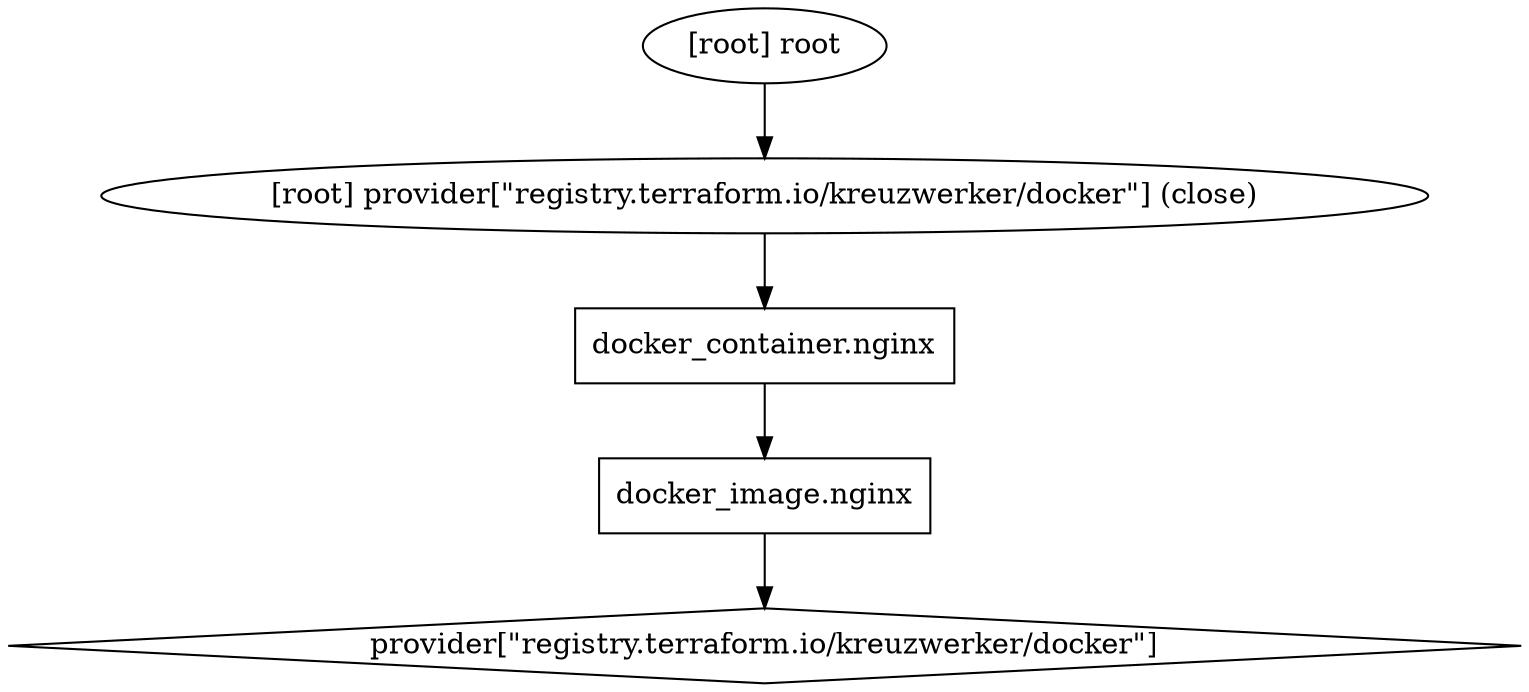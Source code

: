 digraph {
	compound = "true"
	newrank = "true"
	subgraph "root" {
		"[root] docker_container.nginx (expand)" [label = "docker_container.nginx", shape = "box"]
		"[root] docker_image.nginx (expand)" [label = "docker_image.nginx", shape = "box"]
		"[root] provider[\"registry.terraform.io/kreuzwerker/docker\"]" [label = "provider[\"registry.terraform.io/kreuzwerker/docker\"]", shape = "diamond"]
		"[root] docker_container.nginx (expand)" -> "[root] docker_image.nginx (expand)"
		"[root] docker_image.nginx (expand)" -> "[root] provider[\"registry.terraform.io/kreuzwerker/docker\"]"
		"[root] provider[\"registry.terraform.io/kreuzwerker/docker\"] (close)" -> "[root] docker_container.nginx (expand)"
		"[root] root" -> "[root] provider[\"registry.terraform.io/kreuzwerker/docker\"] (close)"
	}
}

